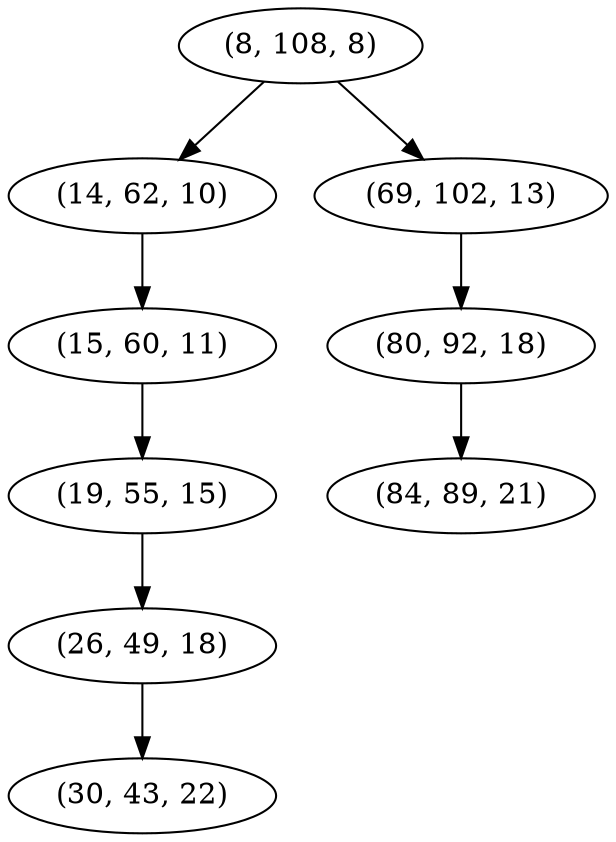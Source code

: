 digraph tree {
    "(8, 108, 8)";
    "(14, 62, 10)";
    "(15, 60, 11)";
    "(19, 55, 15)";
    "(26, 49, 18)";
    "(30, 43, 22)";
    "(69, 102, 13)";
    "(80, 92, 18)";
    "(84, 89, 21)";
    "(8, 108, 8)" -> "(14, 62, 10)";
    "(8, 108, 8)" -> "(69, 102, 13)";
    "(14, 62, 10)" -> "(15, 60, 11)";
    "(15, 60, 11)" -> "(19, 55, 15)";
    "(19, 55, 15)" -> "(26, 49, 18)";
    "(26, 49, 18)" -> "(30, 43, 22)";
    "(69, 102, 13)" -> "(80, 92, 18)";
    "(80, 92, 18)" -> "(84, 89, 21)";
}
